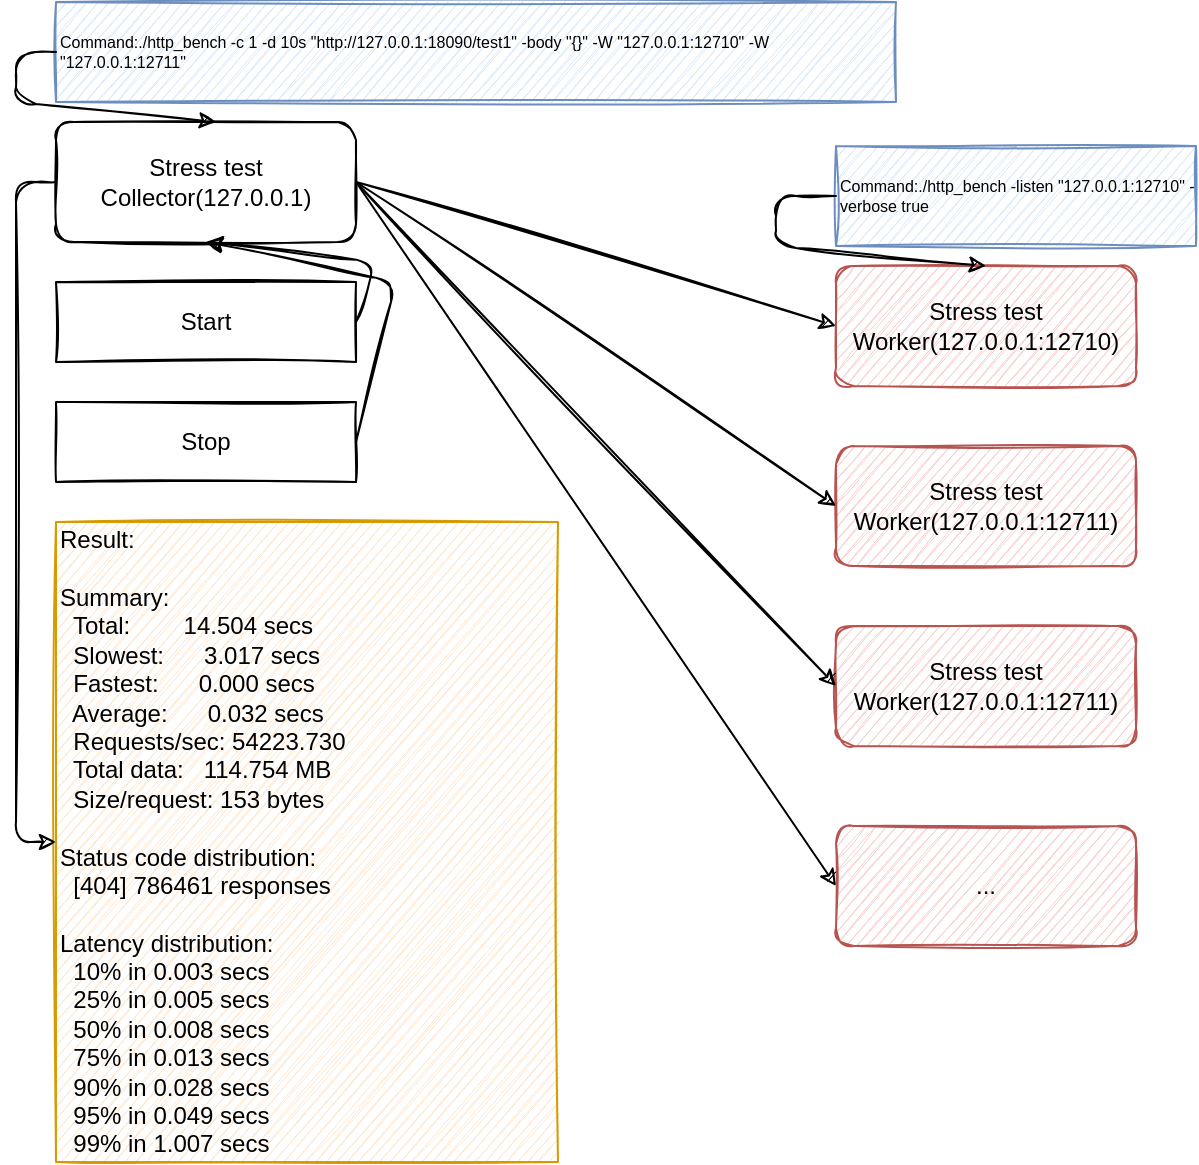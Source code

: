 <mxfile version="16.2.2" type="device"><diagram id="HxPb-nG4Zz1febz0ZImj" name="第 1 页"><mxGraphModel dx="1426" dy="852" grid="0" gridSize="10" guides="1" tooltips="1" connect="1" arrows="1" fold="1" page="1" pageScale="1" pageWidth="827" pageHeight="1169" math="0" shadow="0"><root><mxCell id="0"/><mxCell id="1" parent="0"/><mxCell id="7xEpuCTu46up-qAN1ttC-1" value="Stress test Collector(127.0.0.1)" style="rounded=1;whiteSpace=wrap;html=1;sketch=1;" vertex="1" parent="1"><mxGeometry x="60" y="250" width="150" height="60" as="geometry"/></mxCell><mxCell id="7xEpuCTu46up-qAN1ttC-2" value="Stress test Worker(127.0.0.1:12710)" style="rounded=1;whiteSpace=wrap;html=1;sketch=1;fillColor=#f8cecc;strokeColor=#b85450;" vertex="1" parent="1"><mxGeometry x="450" y="322" width="150" height="60" as="geometry"/></mxCell><mxCell id="7xEpuCTu46up-qAN1ttC-3" value="Stress test Worker(127.0.0.1:12711)" style="rounded=1;whiteSpace=wrap;html=1;sketch=1;fillColor=#f8cecc;strokeColor=#b85450;" vertex="1" parent="1"><mxGeometry x="450" y="412" width="150" height="60" as="geometry"/></mxCell><mxCell id="7xEpuCTu46up-qAN1ttC-4" value="Stress test Worker(127.0.0.1:12711)" style="rounded=1;whiteSpace=wrap;html=1;shadow=0;sketch=1;fillColor=#f8cecc;strokeColor=#b85450;" vertex="1" parent="1"><mxGeometry x="450" y="502" width="150" height="60" as="geometry"/></mxCell><mxCell id="7xEpuCTu46up-qAN1ttC-5" value="" style="endArrow=classic;html=1;rounded=0;exitX=1;exitY=0.5;exitDx=0;exitDy=0;entryX=0;entryY=0.5;entryDx=0;entryDy=0;sketch=1;" edge="1" parent="1" source="7xEpuCTu46up-qAN1ttC-1" target="7xEpuCTu46up-qAN1ttC-2"><mxGeometry width="50" height="50" relative="1" as="geometry"><mxPoint x="270" y="450" as="sourcePoint"/><mxPoint x="320" y="400" as="targetPoint"/></mxGeometry></mxCell><mxCell id="7xEpuCTu46up-qAN1ttC-6" value="" style="endArrow=classic;html=1;rounded=0;exitX=1;exitY=0.5;exitDx=0;exitDy=0;entryX=0;entryY=0.5;entryDx=0;entryDy=0;sketch=1;" edge="1" parent="1" source="7xEpuCTu46up-qAN1ttC-1" target="7xEpuCTu46up-qAN1ttC-3"><mxGeometry width="50" height="50" relative="1" as="geometry"><mxPoint x="270" y="450" as="sourcePoint"/><mxPoint x="320" y="400" as="targetPoint"/></mxGeometry></mxCell><mxCell id="7xEpuCTu46up-qAN1ttC-7" value="" style="endArrow=classic;html=1;rounded=0;entryX=0;entryY=0.5;entryDx=0;entryDy=0;sketch=1;exitX=1;exitY=0.5;exitDx=0;exitDy=0;" edge="1" parent="1" source="7xEpuCTu46up-qAN1ttC-1" target="7xEpuCTu46up-qAN1ttC-4"><mxGeometry width="50" height="50" relative="1" as="geometry"><mxPoint x="220" y="380" as="sourcePoint"/><mxPoint x="320" y="400" as="targetPoint"/></mxGeometry></mxCell><mxCell id="7xEpuCTu46up-qAN1ttC-8" value="Start" style="rounded=0;whiteSpace=wrap;html=1;sketch=1;" vertex="1" parent="1"><mxGeometry x="60" y="330" width="150" height="40" as="geometry"/></mxCell><mxCell id="7xEpuCTu46up-qAN1ttC-9" value="Stop" style="rounded=0;whiteSpace=wrap;html=1;sketch=1;" vertex="1" parent="1"><mxGeometry x="60" y="390" width="150" height="40" as="geometry"/></mxCell><mxCell id="7xEpuCTu46up-qAN1ttC-10" value="" style="endArrow=classic;html=1;rounded=1;sketch=1;curved=0;exitX=1;exitY=0.5;exitDx=0;exitDy=0;entryX=0.5;entryY=1;entryDx=0;entryDy=0;" edge="1" parent="1" source="7xEpuCTu46up-qAN1ttC-8" target="7xEpuCTu46up-qAN1ttC-1"><mxGeometry width="50" height="50" relative="1" as="geometry"><mxPoint x="260" y="350" as="sourcePoint"/><mxPoint x="310" y="300" as="targetPoint"/><Array as="points"><mxPoint x="220" y="320"/></Array></mxGeometry></mxCell><mxCell id="7xEpuCTu46up-qAN1ttC-11" value="" style="endArrow=classic;html=1;rounded=1;sketch=1;curved=0;exitX=1;exitY=0.5;exitDx=0;exitDy=0;entryX=0.5;entryY=1;entryDx=0;entryDy=0;" edge="1" parent="1" source="7xEpuCTu46up-qAN1ttC-9" target="7xEpuCTu46up-qAN1ttC-1"><mxGeometry width="50" height="50" relative="1" as="geometry"><mxPoint x="260" y="350" as="sourcePoint"/><mxPoint x="310" y="300" as="targetPoint"/><Array as="points"><mxPoint x="230" y="330"/></Array></mxGeometry></mxCell><mxCell id="7xEpuCTu46up-qAN1ttC-12" value="&lt;span&gt;Result:&lt;br&gt;&lt;br&gt;Summary:&lt;/span&gt;&lt;div&gt;&amp;nbsp; Total:&amp;nbsp; &amp;nbsp; &amp;nbsp; &amp;nbsp; 14.504 secs&lt;/div&gt;&lt;div&gt;&amp;nbsp; Slowest:&amp;nbsp; &amp;nbsp; &amp;nbsp; 3.017 secs&lt;/div&gt;&lt;div&gt;&amp;nbsp; Fastest:&amp;nbsp; &amp;nbsp; &amp;nbsp; 0.000 secs&lt;/div&gt;&lt;div&gt;&amp;nbsp; Average:&amp;nbsp; &amp;nbsp; &amp;nbsp; 0.032 secs&lt;/div&gt;&lt;div&gt;&amp;nbsp; Requests/sec: 54223.730&lt;/div&gt;&lt;div&gt;&amp;nbsp; Total data:&amp;nbsp; &amp;nbsp;114.754 MB&lt;/div&gt;&lt;div&gt;&amp;nbsp; Size/request: 153 bytes&lt;/div&gt;&lt;div&gt;&lt;br&gt;&lt;/div&gt;&lt;div&gt;Status code distribution:&lt;/div&gt;&lt;div&gt;&amp;nbsp; [404] 786461 responses&lt;/div&gt;&lt;div&gt;&lt;br&gt;&lt;/div&gt;&lt;div&gt;Latency distribution:&lt;/div&gt;&lt;div&gt;&amp;nbsp; 10% in 0.003 secs&lt;/div&gt;&lt;div&gt;&amp;nbsp; 25% in 0.005 secs&lt;/div&gt;&lt;div&gt;&amp;nbsp; 50% in 0.008 secs&lt;/div&gt;&lt;div&gt;&amp;nbsp; 75% in 0.013 secs&lt;/div&gt;&lt;div&gt;&amp;nbsp; 90% in 0.028 secs&lt;/div&gt;&lt;div&gt;&amp;nbsp; 95% in 0.049 secs&lt;/div&gt;&lt;div&gt;&amp;nbsp; 99% in 1.007 secs&lt;/div&gt;" style="rounded=0;whiteSpace=wrap;html=1;sketch=1;align=left;fillColor=#ffe6cc;strokeColor=#d79b00;" vertex="1" parent="1"><mxGeometry x="60" y="450" width="251" height="320" as="geometry"/></mxCell><mxCell id="7xEpuCTu46up-qAN1ttC-13" value="" style="endArrow=classic;html=1;rounded=1;sketch=1;curved=0;exitX=0;exitY=0.5;exitDx=0;exitDy=0;entryX=0;entryY=0.5;entryDx=0;entryDy=0;" edge="1" parent="1" source="7xEpuCTu46up-qAN1ttC-1" target="7xEpuCTu46up-qAN1ttC-12"><mxGeometry width="50" height="50" relative="1" as="geometry"><mxPoint x="270" y="410" as="sourcePoint"/><mxPoint x="320" y="360" as="targetPoint"/><Array as="points"><mxPoint x="40" y="280"/><mxPoint x="40" y="610"/></Array></mxGeometry></mxCell><mxCell id="7xEpuCTu46up-qAN1ttC-14" value="..." style="rounded=1;whiteSpace=wrap;html=1;shadow=0;sketch=1;fillColor=#f8cecc;strokeColor=#b85450;" vertex="1" parent="1"><mxGeometry x="450" y="602" width="150" height="60" as="geometry"/></mxCell><mxCell id="7xEpuCTu46up-qAN1ttC-15" value="" style="endArrow=classic;html=1;rounded=1;sketch=1;curved=0;entryX=0;entryY=0.5;entryDx=0;entryDy=0;" edge="1" parent="1" target="7xEpuCTu46up-qAN1ttC-14"><mxGeometry width="50" height="50" relative="1" as="geometry"><mxPoint x="210" y="280" as="sourcePoint"/><mxPoint x="320" y="370" as="targetPoint"/></mxGeometry></mxCell><mxCell id="7xEpuCTu46up-qAN1ttC-16" value="Command:./http_bench -c 1 -d 10s &quot;http://127.0.0.1:18090/test1&quot; -body &quot;{}&quot; -W &quot;127.0.0.1:12710&quot; -W &quot;127.0.0.1:12711&quot;" style="rounded=0;whiteSpace=wrap;html=1;sketch=1;fontSize=8;fillColor=#dae8fc;strokeColor=#6c8ebf;align=left;" vertex="1" parent="1"><mxGeometry x="60" y="190" width="420" height="50" as="geometry"/></mxCell><mxCell id="7xEpuCTu46up-qAN1ttC-17" value="Command:./http_bench -listen &quot;127.0.0.1:12710&quot; -verbose true" style="rounded=0;whiteSpace=wrap;html=1;sketch=1;fontSize=8;fillColor=#dae8fc;strokeColor=#6c8ebf;align=left;" vertex="1" parent="1"><mxGeometry x="450" y="262" width="180" height="50" as="geometry"/></mxCell><mxCell id="7xEpuCTu46up-qAN1ttC-18" value="" style="endArrow=classic;html=1;rounded=1;sketch=1;fontSize=8;curved=0;exitX=0;exitY=0.5;exitDx=0;exitDy=0;" edge="1" parent="1" source="7xEpuCTu46up-qAN1ttC-16"><mxGeometry width="50" height="50" relative="1" as="geometry"><mxPoint x="270" y="390" as="sourcePoint"/><mxPoint x="140" y="250" as="targetPoint"/><Array as="points"><mxPoint x="40" y="215"/><mxPoint x="40" y="240"/></Array></mxGeometry></mxCell><mxCell id="7xEpuCTu46up-qAN1ttC-19" value="" style="endArrow=classic;html=1;rounded=1;sketch=1;fontSize=8;curved=0;exitX=0;exitY=0.5;exitDx=0;exitDy=0;entryX=0.5;entryY=0;entryDx=0;entryDy=0;" edge="1" parent="1" source="7xEpuCTu46up-qAN1ttC-17" target="7xEpuCTu46up-qAN1ttC-2"><mxGeometry width="50" height="50" relative="1" as="geometry"><mxPoint x="270" y="352" as="sourcePoint"/><mxPoint x="320" y="302" as="targetPoint"/><Array as="points"><mxPoint x="420" y="287"/><mxPoint x="420" y="312"/></Array></mxGeometry></mxCell></root></mxGraphModel></diagram></mxfile>